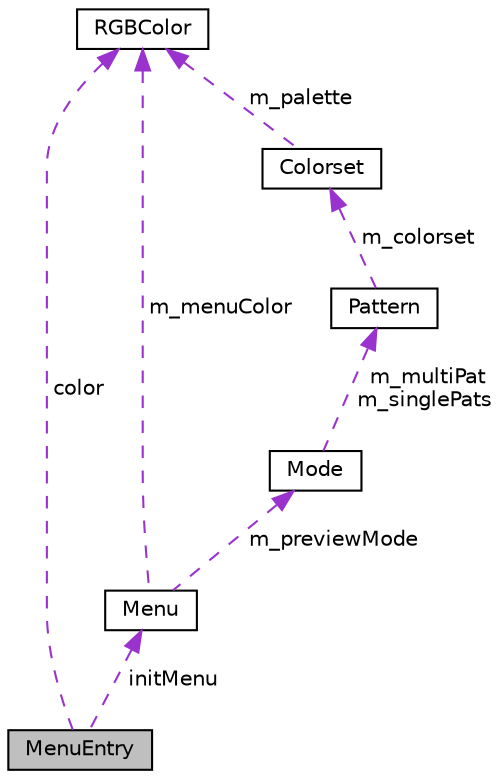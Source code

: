 digraph "MenuEntry"
{
 // INTERACTIVE_SVG=YES
 // LATEX_PDF_SIZE
  bgcolor="transparent";
  edge [fontname="Helvetica",fontsize="10",labelfontname="Helvetica",labelfontsize="10"];
  node [fontname="Helvetica",fontsize="10",shape=record];
  Node1 [label="MenuEntry",height=0.2,width=0.4,color="black", fillcolor="grey75", style="filled", fontcolor="black",tooltip=" "];
  Node2 -> Node1 [dir="back",color="darkorchid3",fontsize="10",style="dashed",label=" color" ,fontname="Helvetica"];
  Node2 [label="RGBColor",height=0.2,width=0.4,color="black",URL="$classRGBColor.html",tooltip=" "];
  Node3 -> Node1 [dir="back",color="darkorchid3",fontsize="10",style="dashed",label=" initMenu" ,fontname="Helvetica"];
  Node3 [label="Menu",height=0.2,width=0.4,color="black",URL="$classMenu.html",tooltip=" "];
  Node4 -> Node3 [dir="back",color="darkorchid3",fontsize="10",style="dashed",label=" m_previewMode" ,fontname="Helvetica"];
  Node4 [label="Mode",height=0.2,width=0.4,color="black",URL="$classMode.html",tooltip=" "];
  Node5 -> Node4 [dir="back",color="darkorchid3",fontsize="10",style="dashed",label=" m_multiPat\nm_singlePats" ,fontname="Helvetica"];
  Node5 [label="Pattern",height=0.2,width=0.4,color="black",URL="$classPattern.html",tooltip=" "];
  Node6 -> Node5 [dir="back",color="darkorchid3",fontsize="10",style="dashed",label=" m_colorset" ,fontname="Helvetica"];
  Node6 [label="Colorset",height=0.2,width=0.4,color="black",URL="$classColorset.html",tooltip=" "];
  Node2 -> Node6 [dir="back",color="darkorchid3",fontsize="10",style="dashed",label=" m_palette" ,fontname="Helvetica"];
  Node2 -> Node3 [dir="back",color="darkorchid3",fontsize="10",style="dashed",label=" m_menuColor" ,fontname="Helvetica"];
}
